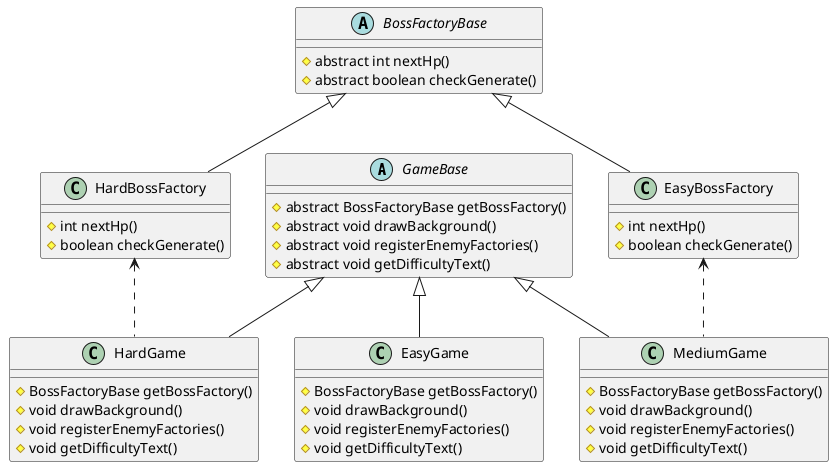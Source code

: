 @startuml

abstract class GameBase {
  # abstract BossFactoryBase getBossFactory()
  # abstract void drawBackground()
  # abstract void registerEnemyFactories()
  # abstract void getDifficultyText()
}
class EasyGame {
  # BossFactoryBase getBossFactory()
  # void drawBackground()
  # void registerEnemyFactories()
  # void getDifficultyText()
}
class MediumGame {
  # BossFactoryBase getBossFactory()
  # void drawBackground()
  # void registerEnemyFactories()
  # void getDifficultyText()
}
class HardGame{
  # BossFactoryBase getBossFactory()
  # void drawBackground()
  # void registerEnemyFactories()
  # void getDifficultyText()
}
GameBase <|-- EasyGame
GameBase <|-- MediumGame
GameBase <|-- HardGame

EasyBossFactory <.. MediumGame
HardBossFactory <.. HardGame

abstract class BossFactoryBase {
  # abstract int nextHp()
  # abstract boolean checkGenerate()
}
class EasyBossFactory{
  # int nextHp()
  # boolean checkGenerate()
}
class HardBossFactory{
  # int nextHp()
  # boolean checkGenerate()
}

BossFactoryBase <|-- EasyBossFactory
BossFactoryBase <|-- HardBossFactory

@enduml